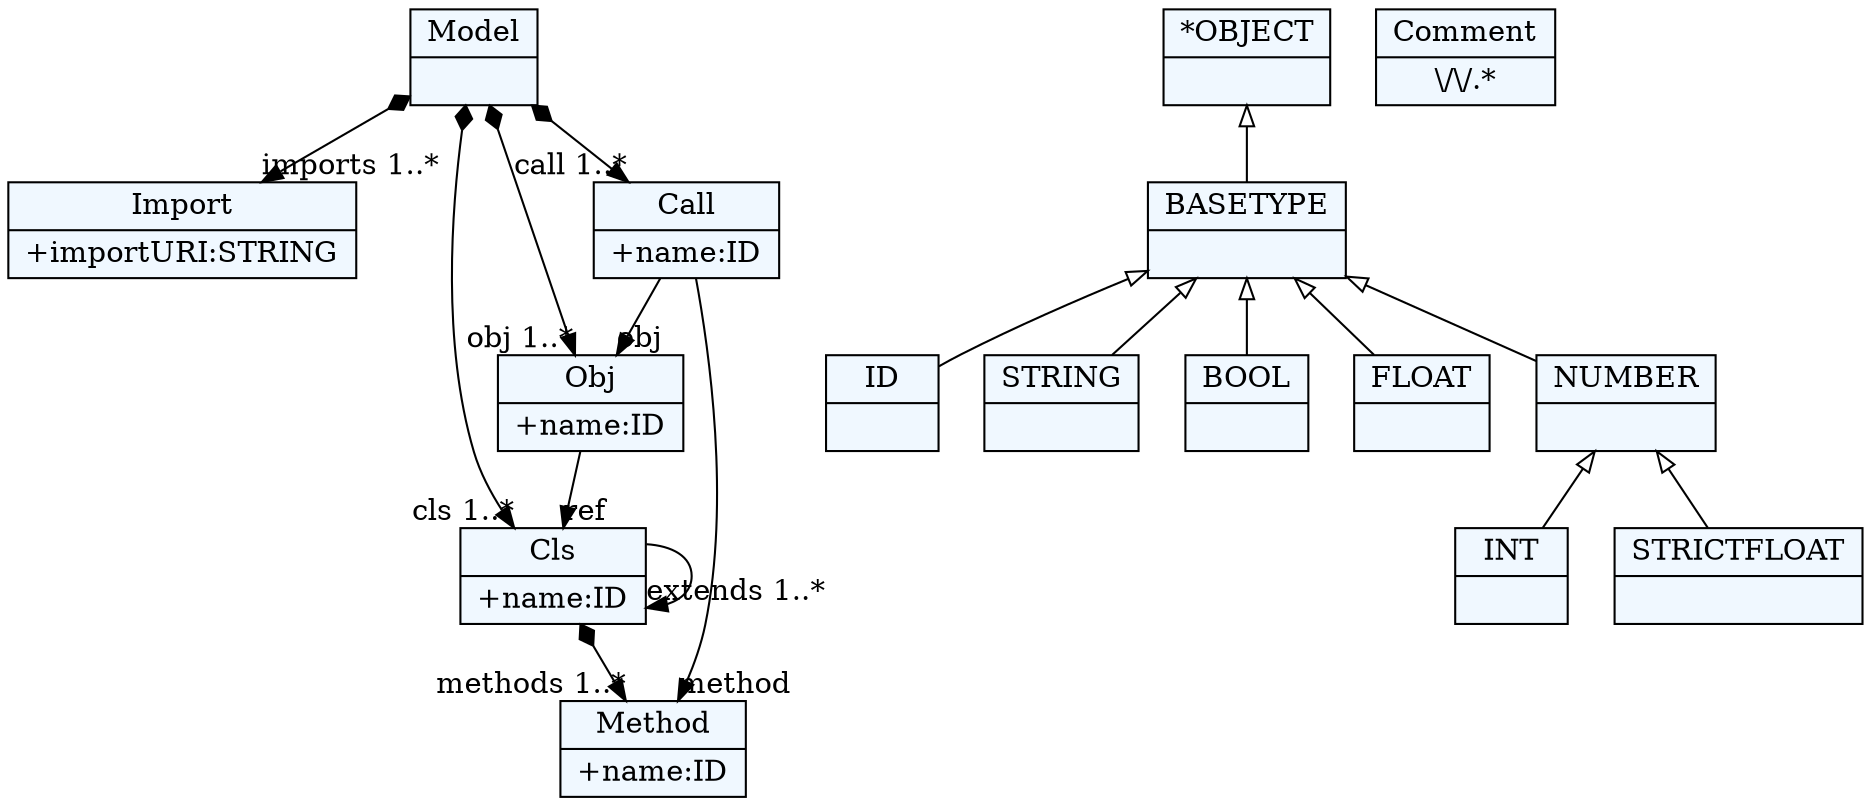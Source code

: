 
    digraph xtext {
    fontname = "Bitstream Vera Sans"
    fontsize = 8
    node[
        shape=record,
        style=filled,
        fillcolor=aliceblue
    ]
    nodesep = 0.3
    edge[dir=black,arrowtail=empty]


35035208 -> 34624568[arrowtail=diamond, dir=both, headlabel="imports 1..*"]
35035208 -> 35032264[arrowtail=diamond, dir=both, headlabel="cls 1..*"]
35035208 -> 35042152[arrowtail=diamond, dir=both, headlabel="obj 1..*"]
35035208 -> 35233560[arrowtail=diamond, dir=both, headlabel="call 1..*"]
35035208[ label="{Model|}"]

34446712[ label="{ID|}"]

34687800[ label="{STRING|}"]

35293512[ label="{BOOL|}"]

35430616[ label="{INT|}"]

34965512[ label="{FLOAT|}"]

34970456[ label="{STRICTFLOAT|}"]

35395432[ label="{NUMBER|}"]
35395432 -> 34970456 [dir=back]
35395432 -> 35430616 [dir=back]

35400968[ label="{BASETYPE|}"]
35400968 -> 35395432 [dir=back]
35400968 -> 34965512 [dir=back]
35400968 -> 35293512 [dir=back]
35400968 -> 34446712 [dir=back]
35400968 -> 34687800 [dir=back]

35024168[ label="{*OBJECT|}"]
35024168 -> 35400968 [dir=back]

35032264 -> 35032264[headlabel="extends 1..*"]
35032264 -> 35037208[arrowtail=diamond, dir=both, headlabel="methods 1..*"]
35032264[ label="{Cls|+name:ID\l}"]

35037208[ label="{Method|+name:ID\l}"]

35042152 -> 35032264[headlabel="ref "]
35042152[ label="{Obj|+name:ID\l}"]

35233560 -> 35042152[headlabel="obj "]
35233560 -> 35037208[headlabel="method "]
35233560[ label="{Call|+name:ID\l}"]

34624568[ label="{Import|+importURI:STRING\l}"]

34436488[ label="{Comment|\\/\\/.*}"]


}
